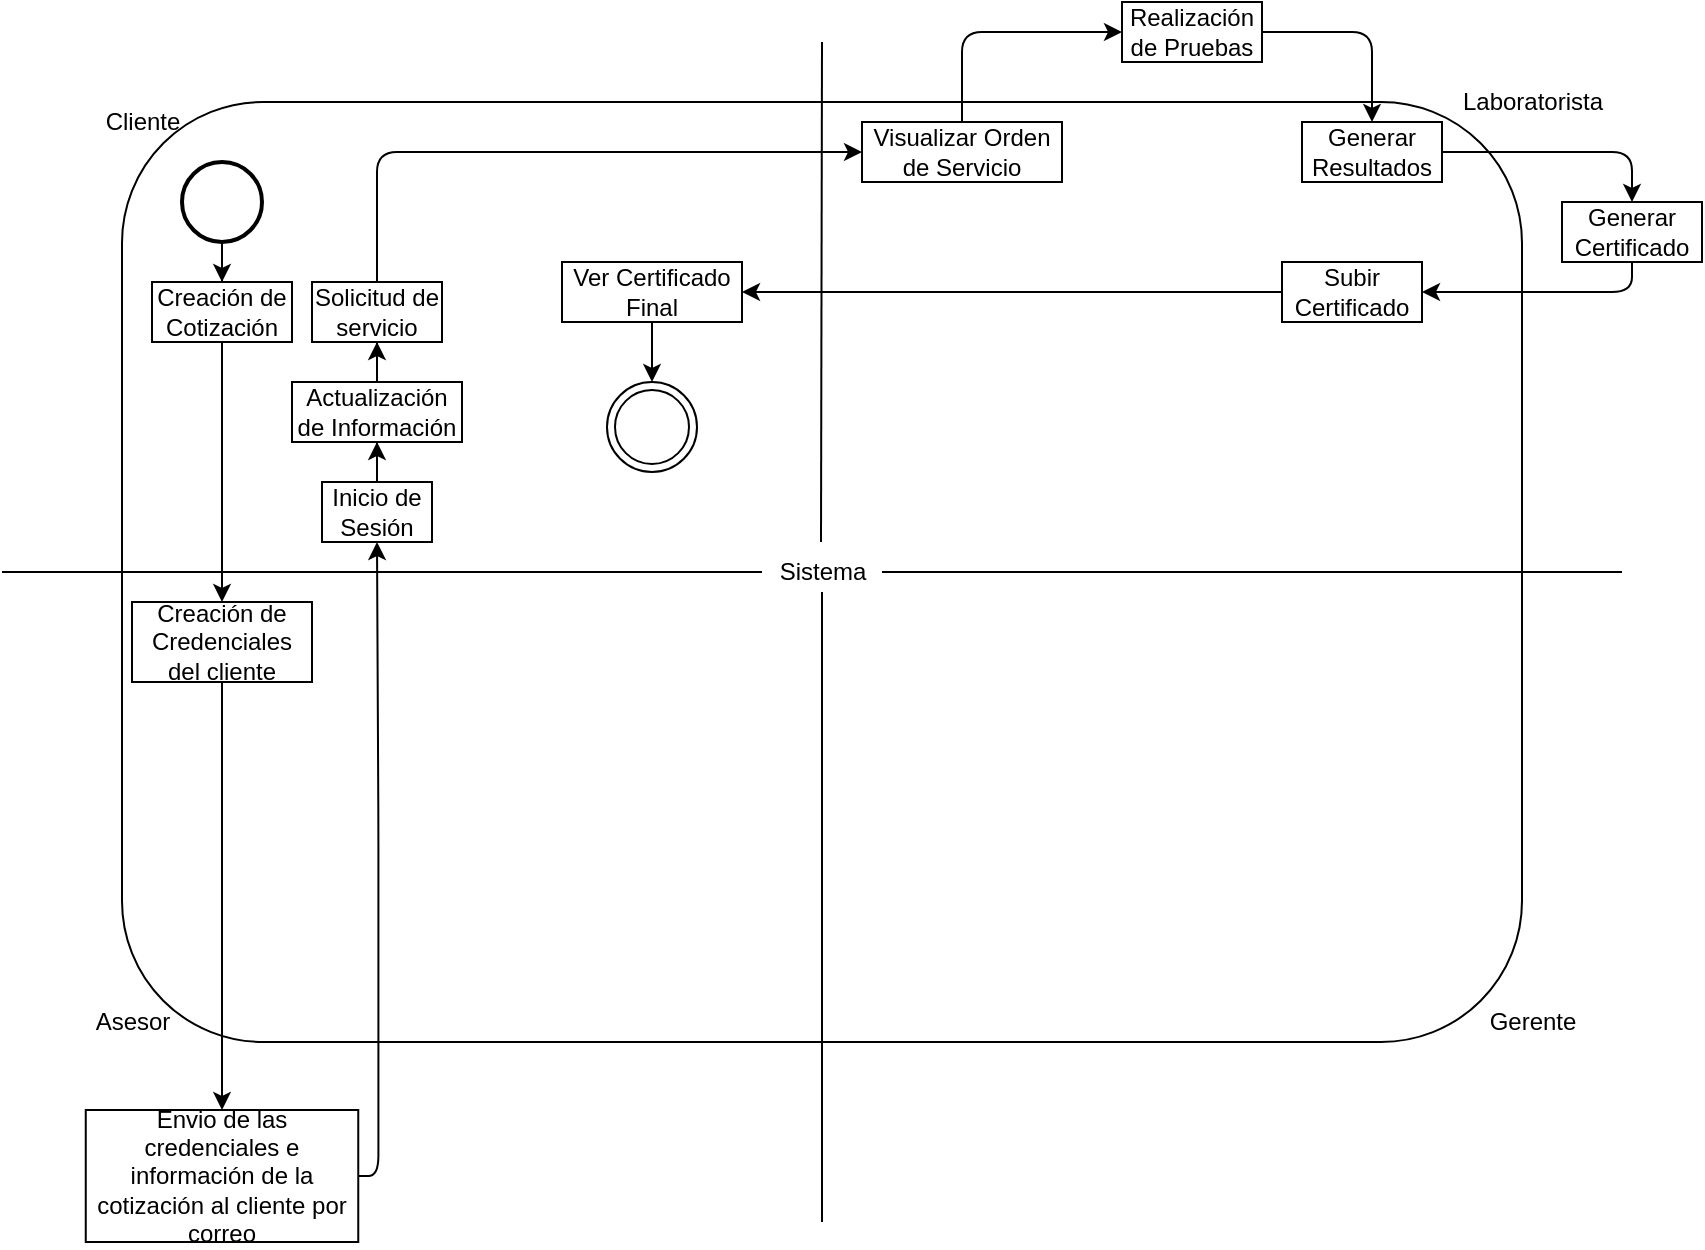 <mxfile version="12.4.2" type="device" pages="1"><diagram id="Xn4arGKKnk34Irbzx9NT" name="Page-1"><mxGraphModel dx="868" dy="1651" grid="1" gridSize="10" guides="1" tooltips="1" connect="1" arrows="1" fold="1" page="1" pageScale="1" pageWidth="827" pageHeight="1169" math="0" shadow="0"><root><mxCell id="0"/><mxCell id="1" parent="0"/><mxCell id="3z8LMYAO8t2nx2fZ1lJ3-1" value="" style="rounded=1;whiteSpace=wrap;html=1;" parent="1" vertex="1"><mxGeometry x="70" y="40" width="700" height="470" as="geometry"/></mxCell><mxCell id="3z8LMYAO8t2nx2fZ1lJ3-2" value="" style="endArrow=none;html=1;" parent="1" target="3z8LMYAO8t2nx2fZ1lJ3-7" edge="1"><mxGeometry width="50" height="50" relative="1" as="geometry"><mxPoint x="420" y="600" as="sourcePoint"/><mxPoint x="430" y="10" as="targetPoint"/></mxGeometry></mxCell><mxCell id="3z8LMYAO8t2nx2fZ1lJ3-9" value="" style="edgeStyle=orthogonalEdgeStyle;rounded=0;orthogonalLoop=1;jettySize=auto;html=1;" parent="1" source="3z8LMYAO8t2nx2fZ1lJ3-4" target="3z8LMYAO8t2nx2fZ1lJ3-8" edge="1"><mxGeometry relative="1" as="geometry"/></mxCell><mxCell id="3z8LMYAO8t2nx2fZ1lJ3-4" value="" style="strokeWidth=2;html=1;shape=mxgraph.flowchart.start_2;whiteSpace=wrap;" parent="1" vertex="1"><mxGeometry x="100" y="70" width="40" height="40" as="geometry"/></mxCell><mxCell id="3z8LMYAO8t2nx2fZ1lJ3-6" value="Cliente" style="text;html=1;align=center;verticalAlign=middle;resizable=0;points=[];;autosize=1;" parent="1" vertex="1"><mxGeometry x="55" y="40" width="50" height="20" as="geometry"/></mxCell><mxCell id="3z8LMYAO8t2nx2fZ1lJ3-8" value="Creación de Cotización" style="rounded=0;whiteSpace=wrap;html=1;" parent="1" vertex="1"><mxGeometry x="85" y="130" width="70" height="30" as="geometry"/></mxCell><mxCell id="3z8LMYAO8t2nx2fZ1lJ3-10" value="Asesor" style="text;html=1;align=center;verticalAlign=middle;resizable=0;points=[];;autosize=1;" parent="1" vertex="1"><mxGeometry x="50" y="490" width="50" height="20" as="geometry"/></mxCell><mxCell id="3z8LMYAO8t2nx2fZ1lJ3-11" value="Creación de Credenciales del cliente" style="rounded=0;whiteSpace=wrap;html=1;" parent="1" vertex="1"><mxGeometry x="75" y="290" width="90" height="40" as="geometry"/></mxCell><mxCell id="3z8LMYAO8t2nx2fZ1lJ3-13" value="" style="endArrow=classic;html=1;entryX=0.5;entryY=0;entryDx=0;entryDy=0;exitX=0.5;exitY=1;exitDx=0;exitDy=0;" parent="1" source="3z8LMYAO8t2nx2fZ1lJ3-8" target="3z8LMYAO8t2nx2fZ1lJ3-11" edge="1"><mxGeometry width="50" height="50" relative="1" as="geometry"><mxPoint x="120" y="180" as="sourcePoint"/><mxPoint x="310" y="160" as="targetPoint"/></mxGeometry></mxCell><mxCell id="3z8LMYAO8t2nx2fZ1lJ3-14" value="Envio de las credenciales e información de la cotización al cliente por correo" style="rounded=0;whiteSpace=wrap;html=1;" parent="1" vertex="1"><mxGeometry x="51.88" y="544" width="136.25" height="66" as="geometry"/></mxCell><mxCell id="3z8LMYAO8t2nx2fZ1lJ3-15" value="" style="endArrow=classic;html=1;" parent="1" source="3z8LMYAO8t2nx2fZ1lJ3-11" target="3z8LMYAO8t2nx2fZ1lJ3-14" edge="1"><mxGeometry width="50" height="50" relative="1" as="geometry"><mxPoint x="119.5" y="330" as="sourcePoint"/><mxPoint x="119.5" y="440" as="targetPoint"/></mxGeometry></mxCell><mxCell id="3z8LMYAO8t2nx2fZ1lJ3-19" value="" style="edgeStyle=orthogonalEdgeStyle;rounded=0;orthogonalLoop=1;jettySize=auto;html=1;" parent="1" source="3z8LMYAO8t2nx2fZ1lJ3-16" target="3z8LMYAO8t2nx2fZ1lJ3-18" edge="1"><mxGeometry relative="1" as="geometry"/></mxCell><mxCell id="3z8LMYAO8t2nx2fZ1lJ3-16" value="Inicio de Sesión" style="rounded=0;whiteSpace=wrap;html=1;" parent="1" vertex="1"><mxGeometry x="170" y="230" width="55" height="30" as="geometry"/></mxCell><mxCell id="3z8LMYAO8t2nx2fZ1lJ3-21" value="" style="edgeStyle=orthogonalEdgeStyle;rounded=0;orthogonalLoop=1;jettySize=auto;html=1;" parent="1" source="3z8LMYAO8t2nx2fZ1lJ3-18" target="3z8LMYAO8t2nx2fZ1lJ3-20" edge="1"><mxGeometry relative="1" as="geometry"/></mxCell><mxCell id="3z8LMYAO8t2nx2fZ1lJ3-18" value="Actualización de Información" style="rounded=0;whiteSpace=wrap;html=1;" parent="1" vertex="1"><mxGeometry x="155" y="180" width="85" height="30" as="geometry"/></mxCell><mxCell id="3z8LMYAO8t2nx2fZ1lJ3-24" value="" style="edgeStyle=orthogonalEdgeStyle;rounded=1;orthogonalLoop=1;jettySize=auto;html=1;exitX=0.5;exitY=0;exitDx=0;exitDy=0;entryX=0;entryY=0.5;entryDx=0;entryDy=0;" parent="1" source="3z8LMYAO8t2nx2fZ1lJ3-20" target="3z8LMYAO8t2nx2fZ1lJ3-23" edge="1"><mxGeometry relative="1" as="geometry"/></mxCell><mxCell id="3z8LMYAO8t2nx2fZ1lJ3-20" value="Solicitud de servicio" style="rounded=0;whiteSpace=wrap;html=1;" parent="1" vertex="1"><mxGeometry x="165" y="130" width="65" height="30" as="geometry"/></mxCell><mxCell id="3z8LMYAO8t2nx2fZ1lJ3-26" value="" style="edgeStyle=orthogonalEdgeStyle;rounded=1;orthogonalLoop=1;jettySize=auto;html=1;entryX=0;entryY=0.5;entryDx=0;entryDy=0;exitX=0.5;exitY=0;exitDx=0;exitDy=0;" parent="1" source="3z8LMYAO8t2nx2fZ1lJ3-23" target="3z8LMYAO8t2nx2fZ1lJ3-25" edge="1"><mxGeometry relative="1" as="geometry"/></mxCell><mxCell id="3z8LMYAO8t2nx2fZ1lJ3-23" value="Visualizar Orden de Servicio" style="rounded=0;whiteSpace=wrap;html=1;" parent="1" vertex="1"><mxGeometry x="440" y="50" width="100" height="30" as="geometry"/></mxCell><mxCell id="3z8LMYAO8t2nx2fZ1lJ3-28" value="" style="edgeStyle=orthogonalEdgeStyle;rounded=1;orthogonalLoop=1;jettySize=auto;html=1;" parent="1" source="3z8LMYAO8t2nx2fZ1lJ3-25" target="3z8LMYAO8t2nx2fZ1lJ3-27" edge="1"><mxGeometry relative="1" as="geometry"/></mxCell><mxCell id="3z8LMYAO8t2nx2fZ1lJ3-25" value="Realización de Pruebas" style="rounded=0;whiteSpace=wrap;html=1;" parent="1" vertex="1"><mxGeometry x="570" y="-10" width="70" height="30" as="geometry"/></mxCell><mxCell id="mQuVqaeSGRZcGMo7dbVw-2" value="" style="edgeStyle=orthogonalEdgeStyle;rounded=1;orthogonalLoop=1;jettySize=auto;html=1;" edge="1" parent="1" source="3z8LMYAO8t2nx2fZ1lJ3-27" target="mQuVqaeSGRZcGMo7dbVw-1"><mxGeometry relative="1" as="geometry"/></mxCell><mxCell id="3z8LMYAO8t2nx2fZ1lJ3-27" value="Generar Resultados" style="rounded=0;whiteSpace=wrap;html=1;" parent="1" vertex="1"><mxGeometry x="660" y="50" width="70" height="30" as="geometry"/></mxCell><mxCell id="mQuVqaeSGRZcGMo7dbVw-1" value="Generar Certificado" style="rounded=0;whiteSpace=wrap;html=1;" vertex="1" parent="1"><mxGeometry x="790" y="90" width="70" height="30" as="geometry"/></mxCell><mxCell id="3z8LMYAO8t2nx2fZ1lJ3-47" value="" style="edgeStyle=orthogonalEdgeStyle;rounded=1;orthogonalLoop=1;jettySize=auto;html=1;" parent="1" source="3z8LMYAO8t2nx2fZ1lJ3-42" target="3z8LMYAO8t2nx2fZ1lJ3-29" edge="1"><mxGeometry relative="1" as="geometry"><mxPoint x="580" y="115" as="targetPoint"/></mxGeometry></mxCell><mxCell id="3z8LMYAO8t2nx2fZ1lJ3-42" value="Subir Certificado" style="rounded=0;whiteSpace=wrap;html=1;" parent="1" vertex="1"><mxGeometry x="650" y="120" width="70" height="30" as="geometry"/></mxCell><mxCell id="3z8LMYAO8t2nx2fZ1lJ3-33" value="" style="edgeStyle=orthogonalEdgeStyle;rounded=1;orthogonalLoop=1;jettySize=auto;html=1;" parent="1" source="3z8LMYAO8t2nx2fZ1lJ3-29" target="3z8LMYAO8t2nx2fZ1lJ3-32" edge="1"><mxGeometry relative="1" as="geometry"/></mxCell><mxCell id="3z8LMYAO8t2nx2fZ1lJ3-29" value="Ver Certificado Final" style="rounded=0;whiteSpace=wrap;html=1;" parent="1" vertex="1"><mxGeometry x="290" y="120" width="90" height="30" as="geometry"/></mxCell><mxCell id="3z8LMYAO8t2nx2fZ1lJ3-17" value="" style="endArrow=classic;html=1;exitX=1;exitY=0.5;exitDx=0;exitDy=0;edgeStyle=orthogonalEdgeStyle;" parent="1" source="3z8LMYAO8t2nx2fZ1lJ3-14" target="3z8LMYAO8t2nx2fZ1lJ3-16" edge="1"><mxGeometry width="50" height="50" relative="1" as="geometry"><mxPoint x="270" y="470" as="sourcePoint"/><mxPoint x="270" y="680" as="targetPoint"/></mxGeometry></mxCell><mxCell id="3z8LMYAO8t2nx2fZ1lJ3-22" value="Laboratorista" style="text;html=1;align=center;verticalAlign=middle;resizable=0;points=[];;autosize=1;" parent="1" vertex="1"><mxGeometry x="730" y="30" width="90" height="20" as="geometry"/></mxCell><mxCell id="3z8LMYAO8t2nx2fZ1lJ3-32" value="" style="ellipse;shape=doubleEllipse;whiteSpace=wrap;html=1;aspect=fixed;" parent="1" vertex="1"><mxGeometry x="312.5" y="180" width="45" height="45" as="geometry"/></mxCell><mxCell id="3z8LMYAO8t2nx2fZ1lJ3-34" value="Gerente" style="text;html=1;align=center;verticalAlign=middle;resizable=0;points=[];;autosize=1;" parent="1" vertex="1"><mxGeometry x="745" y="490" width="60" height="20" as="geometry"/></mxCell><mxCell id="3z8LMYAO8t2nx2fZ1lJ3-35" value="" style="endArrow=none;html=1;" parent="1" target="3z8LMYAO8t2nx2fZ1lJ3-7" edge="1"><mxGeometry width="50" height="50" relative="1" as="geometry"><mxPoint x="10" y="275" as="sourcePoint"/><mxPoint x="820" y="280" as="targetPoint"/></mxGeometry></mxCell><mxCell id="3z8LMYAO8t2nx2fZ1lJ3-7" value="Sistema" style="text;html=1;align=center;verticalAlign=middle;resizable=0;points=[];;autosize=1;" parent="1" vertex="1"><mxGeometry x="390" y="265" width="60" height="20" as="geometry"/></mxCell><mxCell id="3z8LMYAO8t2nx2fZ1lJ3-36" value="" style="endArrow=none;html=1;" parent="1" edge="1"><mxGeometry width="50" height="50" relative="1" as="geometry"><mxPoint x="419.5" y="260" as="sourcePoint"/><mxPoint x="420" y="10" as="targetPoint"/></mxGeometry></mxCell><mxCell id="3z8LMYAO8t2nx2fZ1lJ3-39" value="" style="endArrow=none;html=1;" parent="1" edge="1"><mxGeometry width="50" height="50" relative="1" as="geometry"><mxPoint x="450" y="275" as="sourcePoint"/><mxPoint x="820" y="275" as="targetPoint"/></mxGeometry></mxCell><mxCell id="mQuVqaeSGRZcGMo7dbVw-8" value="" style="endArrow=classic;html=1;exitX=0.5;exitY=1;exitDx=0;exitDy=0;entryX=1;entryY=0.5;entryDx=0;entryDy=0;edgeStyle=orthogonalEdgeStyle;" edge="1" parent="1" source="mQuVqaeSGRZcGMo7dbVw-1" target="3z8LMYAO8t2nx2fZ1lJ3-42"><mxGeometry width="50" height="50" relative="1" as="geometry"><mxPoint x="820" y="260" as="sourcePoint"/><mxPoint x="870" y="210" as="targetPoint"/></mxGeometry></mxCell></root></mxGraphModel></diagram></mxfile>